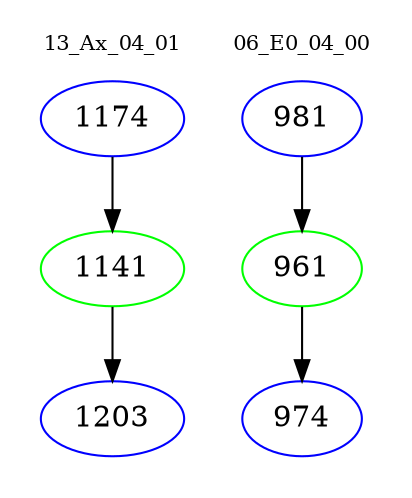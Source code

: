 digraph{
subgraph cluster_0 {
color = white
label = "13_Ax_04_01";
fontsize=10;
T0_1174 [label="1174", color="blue"]
T0_1174 -> T0_1141 [color="black"]
T0_1141 [label="1141", color="green"]
T0_1141 -> T0_1203 [color="black"]
T0_1203 [label="1203", color="blue"]
}
subgraph cluster_1 {
color = white
label = "06_E0_04_00";
fontsize=10;
T1_981 [label="981", color="blue"]
T1_981 -> T1_961 [color="black"]
T1_961 [label="961", color="green"]
T1_961 -> T1_974 [color="black"]
T1_974 [label="974", color="blue"]
}
}
